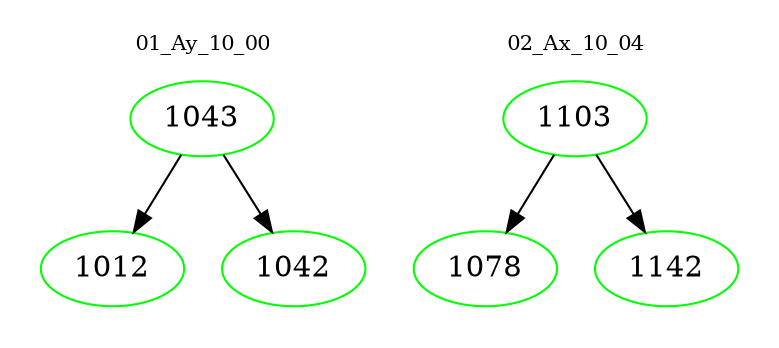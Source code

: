 digraph{
subgraph cluster_0 {
color = white
label = "01_Ay_10_00";
fontsize=10;
T0_1043 [label="1043", color="green"]
T0_1043 -> T0_1012 [color="black"]
T0_1012 [label="1012", color="green"]
T0_1043 -> T0_1042 [color="black"]
T0_1042 [label="1042", color="green"]
}
subgraph cluster_1 {
color = white
label = "02_Ax_10_04";
fontsize=10;
T1_1103 [label="1103", color="green"]
T1_1103 -> T1_1078 [color="black"]
T1_1078 [label="1078", color="green"]
T1_1103 -> T1_1142 [color="black"]
T1_1142 [label="1142", color="green"]
}
}
